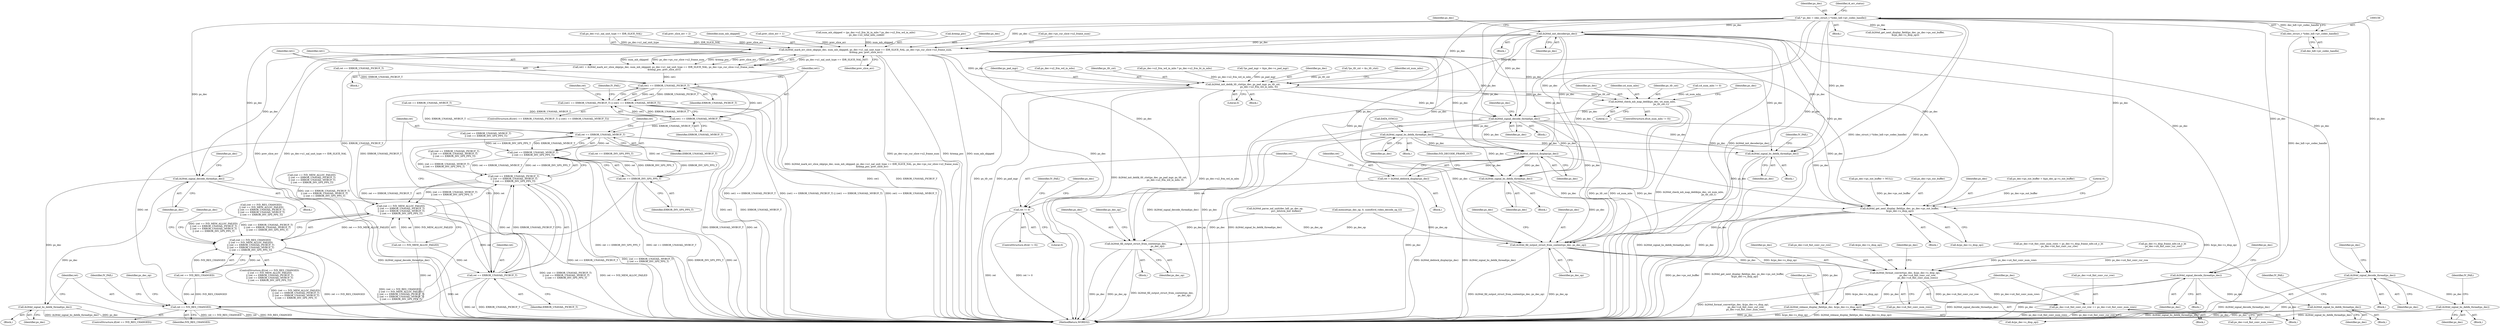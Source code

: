 digraph "0_Android_326fe991a4b7971e8aeaf4ac775491dd8abd85bb@pointer" {
"1000896" [label="(Call,ih264d_init_decoder(ps_dec))"];
"1000153" [label="(Call,* ps_dec = (dec_struct_t *)(dec_hdl->pv_codec_handle))"];
"1000155" [label="(Call,(dec_struct_t *)(dec_hdl->pv_codec_handle))"];
"1001189" [label="(Call,ih264d_signal_decode_thread(ps_dec))"];
"1001198" [label="(Call,ih264d_signal_bs_deblk_thread(ps_dec))"];
"1001253" [label="(Call,ih264d_fill_output_struct_from_context(ps_dec,\n                                                           ps_dec_op))"];
"1001403" [label="(Call,ih264d_signal_decode_thread(ps_dec))"];
"1001412" [label="(Call,ih264d_signal_bs_deblk_thread(ps_dec))"];
"1001528" [label="(Call,ih264d_mark_err_slice_skip(ps_dec, num_mb_skipped, ps_dec->u1_nal_unit_type == IDR_SLICE_NAL, ps_dec->ps_cur_slice->u2_frame_num,\n &temp_poc, prev_slice_err))"];
"1001526" [label="(Call,ret1 = ih264d_mark_err_slice_skip(ps_dec, num_mb_skipped, ps_dec->u1_nal_unit_type == IDR_SLICE_NAL, ps_dec->ps_cur_slice->u2_frame_num,\n &temp_poc, prev_slice_err))"];
"1001546" [label="(Call,ret1 == ERROR_UNAVAIL_PICBUF_T)"];
"1001545" [label="(Call,(ret1 == ERROR_UNAVAIL_PICBUF_T) || (ret1 == ERROR_UNAVAIL_MVBUF_T))"];
"1001549" [label="(Call,ret1 == ERROR_UNAVAIL_MVBUF_T)"];
"1001569" [label="(Call,ret == ERROR_UNAVAIL_MVBUF_T)"];
"1001568" [label="(Call,(ret == ERROR_UNAVAIL_MVBUF_T)\n || (ret == ERROR_INV_SPS_PPS_T))"];
"1001564" [label="(Call,(ret == ERROR_UNAVAIL_PICBUF_T)\n || (ret == ERROR_UNAVAIL_MVBUF_T)\n || (ret == ERROR_INV_SPS_PPS_T))"];
"1001560" [label="(Call,(ret == IVD_MEM_ALLOC_FAILED)\n || (ret == ERROR_UNAVAIL_PICBUF_T)\n || (ret == ERROR_UNAVAIL_MVBUF_T)\n || (ret == ERROR_INV_SPS_PPS_T))"];
"1001556" [label="(Call,(ret == IVD_RES_CHANGED)\n || (ret == IVD_MEM_ALLOC_FAILED)\n || (ret == ERROR_UNAVAIL_PICBUF_T)\n || (ret == ERROR_UNAVAIL_MVBUF_T)\n || (ret == ERROR_INV_SPS_PPS_T))"];
"1001572" [label="(Call,ret == ERROR_INV_SPS_PPS_T)"];
"1001588" [label="(Call,ret == IVD_RES_CHANGED)"];
"1001565" [label="(Call,ret == ERROR_UNAVAIL_PICBUF_T)"];
"1001576" [label="(Call,ih264d_signal_decode_thread(ps_dec))"];
"1001585" [label="(Call,ih264d_signal_bs_deblk_thread(ps_dec))"];
"1001665" [label="(Call,ih264d_init_deblk_tfr_ctxt(ps_dec, ps_pad_mgr, ps_tfr_cxt,\n                                           ps_dec->u2_frm_wd_in_mbs, 0))"];
"1001689" [label="(Call,ih264d_check_mb_map_deblk(ps_dec, u4_num_mbs,\n                                                   ps_tfr_cxt,1))"];
"1001699" [label="(Call,ih264d_signal_decode_thread(ps_dec))"];
"1001708" [label="(Call,ih264d_signal_bs_deblk_thread(ps_dec))"];
"1001807" [label="(Call,ih264d_signal_bs_deblk_thread(ps_dec))"];
"1001863" [label="(Call,ih264d_deblock_display(ps_dec))"];
"1001861" [label="(Call,ret = ih264d_deblock_display(ps_dec))"];
"1001866" [label="(Call,ret != 0)"];
"1001985" [label="(Call,ih264d_signal_bs_deblk_thread(ps_dec))"];
"1001999" [label="(Call,ih264d_get_next_display_field(ps_dec, ps_dec->ps_out_buffer,\n &(ps_dec->s_disp_op)))"];
"1002027" [label="(Call,ih264d_fill_output_struct_from_context(ps_dec, ps_dec_op))"];
"1002058" [label="(Call,ih264d_format_convert(ps_dec, &(ps_dec->s_disp_op),\n                                  ps_dec->u4_fmt_conv_cur_row,\n                                  ps_dec->u4_fmt_conv_num_rows))"];
"1002070" [label="(Call,ps_dec->u4_fmt_conv_cur_row += ps_dec->u4_fmt_conv_num_rows)"];
"1002077" [label="(Call,ih264d_release_display_field(ps_dec, &(ps_dec->s_disp_op)))"];
"1002079" [label="(Call,&(ps_dec->s_disp_op))"];
"1001686" [label="(Call,u4_num_mbs != 0)"];
"1001699" [label="(Call,ih264d_signal_decode_thread(ps_dec))"];
"1000311" [label="(Call,ps_dec->ps_out_buffer = NULL)"];
"1001871" [label="(Identifier,IV_FAIL)"];
"1001589" [label="(Identifier,ret)"];
"1002058" [label="(Call,ih264d_format_convert(ps_dec, &(ps_dec->s_disp_op),\n                                  ps_dec->u4_fmt_conv_cur_row,\n                                  ps_dec->u4_fmt_conv_num_rows))"];
"1001588" [label="(Call,ret == IVD_RES_CHANGED)"];
"1001650" [label="(Call,ps_dec->u2_frm_wd_in_mbs * ps_dec->u2_frm_ht_in_mbs)"];
"1001998" [label="(Block,)"];
"1001862" [label="(Identifier,ret)"];
"1001554" [label="(Identifier,IV_FAIL)"];
"1001987" [label="(Block,)"];
"1000895" [label="(Block,)"];
"1001598" [label="(Identifier,IV_FAIL)"];
"1001413" [label="(Identifier,ps_dec)"];
"1001577" [label="(Identifier,ps_dec)"];
"1001550" [label="(Identifier,ret1)"];
"1001330" [label="(Call,ret == ERROR_UNAVAIL_MVBUF_T)"];
"1001291" [label="(Call,ih264d_parse_nal_unit(dec_hdl, ps_dec_op,\n                              pu1_bitstrm_buf, buflen))"];
"1001194" [label="(Identifier,ps_dec)"];
"1001329" [label="(Call,(ret == ERROR_UNAVAIL_MVBUF_T)\n || (ret == ERROR_INV_SPS_PPS_T))"];
"1000900" [label="(Identifier,ps_dec)"];
"1001491" [label="(Block,)"];
"1001558" [label="(Identifier,ret)"];
"1001641" [label="(Call,*ps_pad_mgr = &ps_dec->s_pad_mgr)"];
"1001530" [label="(Identifier,num_mb_skipped)"];
"1001585" [label="(Call,ih264d_signal_bs_deblk_thread(ps_dec))"];
"1002029" [label="(Identifier,ps_dec_op)"];
"1001569" [label="(Call,ret == ERROR_UNAVAIL_MVBUF_T)"];
"1001567" [label="(Identifier,ERROR_UNAVAIL_PICBUF_T)"];
"1001519" [label="(Call,prev_slice_err = 1)"];
"1001999" [label="(Call,ih264d_get_next_display_field(ps_dec, ps_dec->ps_out_buffer,\n &(ps_dec->s_disp_op)))"];
"1001587" [label="(ControlStructure,if(ret == IVD_RES_CHANGED))"];
"1001155" [label="(Block,)"];
"1001496" [label="(Call,num_mb_skipped = (ps_dec->u2_frm_ht_in_mbs * ps_dec->u2_frm_wd_in_mbs)\n - ps_dec->u2_total_mbs_coded)"];
"1002071" [label="(Call,ps_dec->u4_fmt_conv_cur_row)"];
"1002072" [label="(Identifier,ps_dec)"];
"1001573" [label="(Identifier,ret)"];
"1001531" [label="(Call,ps_dec->u1_nal_unit_type == IDR_SLICE_NAL)"];
"1000154" [label="(Identifier,ps_dec)"];
"1001565" [label="(Call,ret == ERROR_UNAVAIL_PICBUF_T)"];
"1001689" [label="(Call,ih264d_check_mb_map_deblk(ps_dec, u4_num_mbs,\n                                                   ps_tfr_cxt,1))"];
"1001536" [label="(Call,ps_dec->ps_cur_slice->u2_frame_num)"];
"1001696" [label="(Identifier,ps_dec)"];
"1001528" [label="(Call,ih264d_mark_err_slice_skip(ps_dec, num_mb_skipped, ps_dec->u1_nal_unit_type == IDR_SLICE_NAL, ps_dec->ps_cur_slice->u2_frame_num,\n &temp_poc, prev_slice_err))"];
"1001523" [label="(Call,prev_slice_err = 2)"];
"1001544" [label="(ControlStructure,if((ret1 == ERROR_UNAVAIL_PICBUF_T) || (ret1 == ERROR_UNAVAIL_MVBUF_T)))"];
"1001865" [label="(ControlStructure,if(ret != 0))"];
"1001986" [label="(Identifier,ps_dec)"];
"1001574" [label="(Identifier,ERROR_INV_SPS_PPS_T)"];
"1001568" [label="(Call,(ret == ERROR_UNAVAIL_MVBUF_T)\n || (ret == ERROR_INV_SPS_PPS_T))"];
"1001806" [label="(Block,)"];
"1001546" [label="(Call,ret1 == ERROR_UNAVAIL_PICBUF_T)"];
"1001543" [label="(Identifier,prev_slice_err)"];
"1001199" [label="(Identifier,ps_dec)"];
"1001710" [label="(Call,DATA_SYNC())"];
"1001810" [label="(Identifier,IV_FAIL)"];
"1001601" [label="(Identifier,ps_dec)"];
"1001666" [label="(Identifier,ps_dec)"];
"1002027" [label="(Call,ih264d_fill_output_struct_from_context(ps_dec, ps_dec_op))"];
"1001197" [label="(Block,)"];
"1001685" [label="(ControlStructure,if(u4_num_mbs != 0))"];
"1002067" [label="(Call,ps_dec->u4_fmt_conv_num_rows)"];
"1002033" [label="(Identifier,ps_dec)"];
"1001636" [label="(Call,*ps_tfr_cxt = &s_tfr_ctxt)"];
"1002077" [label="(Call,ih264d_release_display_field(ps_dec, &(ps_dec->s_disp_op)))"];
"1001547" [label="(Identifier,ret1)"];
"1002074" [label="(Call,ps_dec->u4_fmt_conv_num_rows)"];
"1002045" [label="(Call,ps_dec->u4_fmt_conv_num_rows = ps_dec->s_disp_frame_info.u4_y_ht\n - ps_dec->u4_fmt_conv_cur_row)"];
"1001201" [label="(Identifier,IV_FAIL)"];
"1001555" [label="(ControlStructure,if((ret == IVD_RES_CHANGED)\n || (ret == IVD_MEM_ALLOC_FAILED)\n || (ret == ERROR_UNAVAIL_PICBUF_T)\n || (ret == ERROR_UNAVAIL_MVBUF_T)\n || (ret == ERROR_INV_SPS_PPS_T)))"];
"1001561" [label="(Call,ret == IVD_MEM_ALLOC_FAILED)"];
"1001551" [label="(Identifier,ERROR_UNAVAIL_MVBUF_T)"];
"1000157" [label="(Call,dec_hdl->pv_codec_handle)"];
"1001252" [label="(Block,)"];
"1001665" [label="(Call,ih264d_init_deblk_tfr_ctxt(ps_dec, ps_pad_mgr, ps_tfr_cxt,\n                                           ps_dec->u2_frm_wd_in_mbs, 0))"];
"1002001" [label="(Call,ps_dec->ps_out_buffer)"];
"1000896" [label="(Call,ih264d_init_decoder(ps_dec))"];
"1001545" [label="(Call,(ret1 == ERROR_UNAVAIL_PICBUF_T) || (ret1 == ERROR_UNAVAIL_MVBUF_T))"];
"1000153" [label="(Call,* ps_dec = (dec_struct_t *)(dec_hdl->pv_codec_handle))"];
"1001674" [label="(Identifier,u4_num_mbs)"];
"1001190" [label="(Identifier,ps_dec)"];
"1002049" [label="(Call,ps_dec->s_disp_frame_info.u4_y_ht\n - ps_dec->u4_fmt_conv_cur_row)"];
"1001571" [label="(Identifier,ERROR_UNAVAIL_MVBUF_T)"];
"1001408" [label="(Identifier,ps_dec)"];
"1001693" [label="(Literal,1)"];
"1001412" [label="(Call,ih264d_signal_bs_deblk_thread(ps_dec))"];
"1002028" [label="(Identifier,ps_dec)"];
"1001667" [label="(Identifier,ps_pad_mgr)"];
"1001866" [label="(Call,ret != 0)"];
"1002044" [label="(Block,)"];
"1001572" [label="(Call,ret == ERROR_INV_SPS_PPS_T)"];
"1001864" [label="(Identifier,ps_dec)"];
"1001984" [label="(Block,)"];
"1001867" [label="(Identifier,ret)"];
"1001403" [label="(Call,ih264d_signal_decode_thread(ps_dec))"];
"1001415" [label="(Identifier,IV_FAIL)"];
"1001669" [label="(Call,ps_dec->u2_frm_wd_in_mbs)"];
"1001321" [label="(Call,(ret == IVD_MEM_ALLOC_FAILED)\n || (ret == ERROR_UNAVAIL_PICBUF_T)\n || (ret == ERROR_UNAVAIL_MVBUF_T)\n || (ret == ERROR_INV_SPS_PPS_T))"];
"1001700" [label="(Identifier,ps_dec)"];
"1001374" [label="(Block,)"];
"1001549" [label="(Call,ret1 == ERROR_UNAVAIL_MVBUF_T)"];
"1001985" [label="(Call,ih264d_signal_bs_deblk_thread(ps_dec))"];
"1001548" [label="(Identifier,ERROR_UNAVAIL_PICBUF_T)"];
"1000155" [label="(Call,(dec_struct_t *)(dec_hdl->pv_codec_handle))"];
"1002059" [label="(Identifier,ps_dec)"];
"1002000" [label="(Identifier,ps_dec)"];
"1001708" [label="(Call,ih264d_signal_bs_deblk_thread(ps_dec))"];
"1001704" [label="(Identifier,ps_dec)"];
"1001590" [label="(Identifier,IVD_RES_CHANGED)"];
"1000162" [label="(Identifier,i4_err_status)"];
"1001404" [label="(Identifier,ps_dec)"];
"1002147" [label="(MethodReturn,WORD32)"];
"1002078" [label="(Identifier,ps_dec)"];
"1002004" [label="(Call,&(ps_dec->s_disp_op))"];
"1001198" [label="(Call,ih264d_signal_bs_deblk_thread(ps_dec))"];
"1001672" [label="(Literal,0)"];
"1001875" [label="(Identifier,ps_dec)"];
"1001707" [label="(Block,)"];
"1000897" [label="(Identifier,ps_dec)"];
"1001690" [label="(Identifier,ps_dec)"];
"1001860" [label="(Block,)"];
"1001594" [label="(Identifier,ps_dec_op)"];
"1000324" [label="(Call,ps_dec->ps_out_buffer = &ps_dec_ip->s_out_buffer)"];
"1001566" [label="(Identifier,ret)"];
"1001560" [label="(Call,(ret == IVD_MEM_ALLOC_FAILED)\n || (ret == ERROR_UNAVAIL_PICBUF_T)\n || (ret == ERROR_UNAVAIL_MVBUF_T)\n || (ret == ERROR_INV_SPS_PPS_T))"];
"1001325" [label="(Call,(ret == ERROR_UNAVAIL_PICBUF_T)\n || (ret == ERROR_UNAVAIL_MVBUF_T)\n || (ret == ERROR_INV_SPS_PPS_T))"];
"1001254" [label="(Identifier,ps_dec)"];
"1001668" [label="(Identifier,ps_tfr_cxt)"];
"1000151" [label="(Block,)"];
"1001253" [label="(Call,ih264d_fill_output_struct_from_context(ps_dec,\n                                                           ps_dec_op))"];
"1001570" [label="(Identifier,ret)"];
"1002064" [label="(Call,ps_dec->u4_fmt_conv_cur_row)"];
"1001557" [label="(Call,ret == IVD_RES_CHANGED)"];
"1001991" [label="(Identifier,IVD_DECODE_FRAME_OUT)"];
"1001807" [label="(Call,ih264d_signal_bs_deblk_thread(ps_dec))"];
"1001189" [label="(Call,ih264d_signal_decode_thread(ps_dec))"];
"1001586" [label="(Identifier,ps_dec)"];
"1001541" [label="(Call,&temp_poc)"];
"1001709" [label="(Identifier,ps_dec)"];
"1001564" [label="(Call,(ret == ERROR_UNAVAIL_PICBUF_T)\n || (ret == ERROR_UNAVAIL_MVBUF_T)\n || (ret == ERROR_INV_SPS_PPS_T))"];
"1001255" [label="(Identifier,ps_dec_op)"];
"1001576" [label="(Call,ih264d_signal_decode_thread(ps_dec))"];
"1001808" [label="(Identifier,ps_dec)"];
"1001575" [label="(Block,)"];
"1001526" [label="(Call,ret1 = ih264d_mark_err_slice_skip(ps_dec, num_mb_skipped, ps_dec->u1_nal_unit_type == IDR_SLICE_NAL, ps_dec->ps_cur_slice->u2_frame_num,\n &temp_poc, prev_slice_err))"];
"1001691" [label="(Identifier,u4_num_mbs)"];
"1002070" [label="(Call,ps_dec->u4_fmt_conv_cur_row += ps_dec->u4_fmt_conv_num_rows)"];
"1001631" [label="(Block,)"];
"1002087" [label="(Identifier,ps_dec)"];
"1001692" [label="(Identifier,ps_tfr_cxt)"];
"1001581" [label="(Identifier,ps_dec)"];
"1002060" [label="(Call,&(ps_dec->s_disp_op))"];
"1001326" [label="(Call,ret == ERROR_UNAVAIL_PICBUF_T)"];
"1000227" [label="(Call,memset(ps_dec_op, 0, sizeof(ivd_video_decode_op_t)))"];
"1001584" [label="(Block,)"];
"1001529" [label="(Identifier,ps_dec)"];
"1001556" [label="(Call,(ret == IVD_RES_CHANGED)\n || (ret == IVD_MEM_ALLOC_FAILED)\n || (ret == ERROR_UNAVAIL_PICBUF_T)\n || (ret == ERROR_UNAVAIL_MVBUF_T)\n || (ret == ERROR_INV_SPS_PPS_T))"];
"1001527" [label="(Identifier,ret1)"];
"1001603" [label="(Block,)"];
"1001317" [label="(Call,(ret == IVD_RES_CHANGED)\n || (ret == IVD_MEM_ALLOC_FAILED)\n || (ret == ERROR_UNAVAIL_PICBUF_T)\n || (ret == ERROR_UNAVAIL_MVBUF_T)\n || (ret == ERROR_INV_SPS_PPS_T))"];
"1001861" [label="(Call,ret = ih264d_deblock_display(ps_dec))"];
"1001258" [label="(Identifier,ps_dec_op)"];
"1002010" [label="(Literal,0)"];
"1000713" [label="(Call,ih264d_get_next_display_field(ps_dec, ps_dec->ps_out_buffer,\n &(ps_dec->s_disp_op)))"];
"1001333" [label="(Call,ret == ERROR_INV_SPS_PPS_T)"];
"1001863" [label="(Call,ih264d_deblock_display(ps_dec))"];
"1001411" [label="(Block,)"];
"1001868" [label="(Literal,0)"];
"1000896" -> "1000895"  [label="AST: "];
"1000896" -> "1000897"  [label="CFG: "];
"1000897" -> "1000896"  [label="AST: "];
"1000900" -> "1000896"  [label="CFG: "];
"1000896" -> "1002147"  [label="DDG: ps_dec"];
"1000896" -> "1002147"  [label="DDG: ih264d_init_decoder(ps_dec)"];
"1000153" -> "1000896"  [label="DDG: ps_dec"];
"1000896" -> "1001189"  [label="DDG: ps_dec"];
"1000896" -> "1001253"  [label="DDG: ps_dec"];
"1000896" -> "1001403"  [label="DDG: ps_dec"];
"1000896" -> "1001528"  [label="DDG: ps_dec"];
"1000896" -> "1001576"  [label="DDG: ps_dec"];
"1000896" -> "1001665"  [label="DDG: ps_dec"];
"1000896" -> "1001699"  [label="DDG: ps_dec"];
"1000896" -> "1001807"  [label="DDG: ps_dec"];
"1000896" -> "1001863"  [label="DDG: ps_dec"];
"1000896" -> "1001985"  [label="DDG: ps_dec"];
"1000896" -> "1001999"  [label="DDG: ps_dec"];
"1000896" -> "1002027"  [label="DDG: ps_dec"];
"1000153" -> "1000151"  [label="AST: "];
"1000153" -> "1000155"  [label="CFG: "];
"1000154" -> "1000153"  [label="AST: "];
"1000155" -> "1000153"  [label="AST: "];
"1000162" -> "1000153"  [label="CFG: "];
"1000153" -> "1002147"  [label="DDG: (dec_struct_t *)(dec_hdl->pv_codec_handle)"];
"1000153" -> "1002147"  [label="DDG: ps_dec"];
"1000155" -> "1000153"  [label="DDG: dec_hdl->pv_codec_handle"];
"1000153" -> "1000713"  [label="DDG: ps_dec"];
"1000153" -> "1001189"  [label="DDG: ps_dec"];
"1000153" -> "1001253"  [label="DDG: ps_dec"];
"1000153" -> "1001403"  [label="DDG: ps_dec"];
"1000153" -> "1001528"  [label="DDG: ps_dec"];
"1000153" -> "1001576"  [label="DDG: ps_dec"];
"1000153" -> "1001665"  [label="DDG: ps_dec"];
"1000153" -> "1001699"  [label="DDG: ps_dec"];
"1000153" -> "1001807"  [label="DDG: ps_dec"];
"1000153" -> "1001863"  [label="DDG: ps_dec"];
"1000153" -> "1001985"  [label="DDG: ps_dec"];
"1000153" -> "1001999"  [label="DDG: ps_dec"];
"1000153" -> "1002027"  [label="DDG: ps_dec"];
"1000155" -> "1000157"  [label="CFG: "];
"1000156" -> "1000155"  [label="AST: "];
"1000157" -> "1000155"  [label="AST: "];
"1000155" -> "1002147"  [label="DDG: dec_hdl->pv_codec_handle"];
"1001189" -> "1001155"  [label="AST: "];
"1001189" -> "1001190"  [label="CFG: "];
"1001190" -> "1001189"  [label="AST: "];
"1001194" -> "1001189"  [label="CFG: "];
"1001189" -> "1002147"  [label="DDG: ih264d_signal_decode_thread(ps_dec)"];
"1001189" -> "1002147"  [label="DDG: ps_dec"];
"1001189" -> "1001198"  [label="DDG: ps_dec"];
"1001198" -> "1001197"  [label="AST: "];
"1001198" -> "1001199"  [label="CFG: "];
"1001199" -> "1001198"  [label="AST: "];
"1001201" -> "1001198"  [label="CFG: "];
"1001198" -> "1002147"  [label="DDG: ps_dec"];
"1001198" -> "1002147"  [label="DDG: ih264d_signal_bs_deblk_thread(ps_dec)"];
"1001253" -> "1001252"  [label="AST: "];
"1001253" -> "1001255"  [label="CFG: "];
"1001254" -> "1001253"  [label="AST: "];
"1001255" -> "1001253"  [label="AST: "];
"1001258" -> "1001253"  [label="CFG: "];
"1001253" -> "1002147"  [label="DDG: ih264d_fill_output_struct_from_context(ps_dec,\n                                                           ps_dec_op)"];
"1001253" -> "1002147"  [label="DDG: ps_dec"];
"1001253" -> "1002147"  [label="DDG: ps_dec_op"];
"1001291" -> "1001253"  [label="DDG: ps_dec_op"];
"1000227" -> "1001253"  [label="DDG: ps_dec_op"];
"1001403" -> "1001374"  [label="AST: "];
"1001403" -> "1001404"  [label="CFG: "];
"1001404" -> "1001403"  [label="AST: "];
"1001408" -> "1001403"  [label="CFG: "];
"1001403" -> "1002147"  [label="DDG: ps_dec"];
"1001403" -> "1002147"  [label="DDG: ih264d_signal_decode_thread(ps_dec)"];
"1001403" -> "1001412"  [label="DDG: ps_dec"];
"1001412" -> "1001411"  [label="AST: "];
"1001412" -> "1001413"  [label="CFG: "];
"1001413" -> "1001412"  [label="AST: "];
"1001415" -> "1001412"  [label="CFG: "];
"1001412" -> "1002147"  [label="DDG: ih264d_signal_bs_deblk_thread(ps_dec)"];
"1001412" -> "1002147"  [label="DDG: ps_dec"];
"1001528" -> "1001526"  [label="AST: "];
"1001528" -> "1001543"  [label="CFG: "];
"1001529" -> "1001528"  [label="AST: "];
"1001530" -> "1001528"  [label="AST: "];
"1001531" -> "1001528"  [label="AST: "];
"1001536" -> "1001528"  [label="AST: "];
"1001541" -> "1001528"  [label="AST: "];
"1001543" -> "1001528"  [label="AST: "];
"1001526" -> "1001528"  [label="CFG: "];
"1001528" -> "1002147"  [label="DDG: ps_dec->u1_nal_unit_type == IDR_SLICE_NAL"];
"1001528" -> "1002147"  [label="DDG: num_mb_skipped"];
"1001528" -> "1002147"  [label="DDG: ps_dec"];
"1001528" -> "1002147"  [label="DDG: prev_slice_err"];
"1001528" -> "1002147"  [label="DDG: ps_dec->ps_cur_slice->u2_frame_num"];
"1001528" -> "1002147"  [label="DDG: &temp_poc"];
"1001528" -> "1001526"  [label="DDG: ps_dec->u1_nal_unit_type == IDR_SLICE_NAL"];
"1001528" -> "1001526"  [label="DDG: num_mb_skipped"];
"1001528" -> "1001526"  [label="DDG: ps_dec->ps_cur_slice->u2_frame_num"];
"1001528" -> "1001526"  [label="DDG: &temp_poc"];
"1001528" -> "1001526"  [label="DDG: prev_slice_err"];
"1001528" -> "1001526"  [label="DDG: ps_dec"];
"1001496" -> "1001528"  [label="DDG: num_mb_skipped"];
"1001531" -> "1001528"  [label="DDG: ps_dec->u1_nal_unit_type"];
"1001531" -> "1001528"  [label="DDG: IDR_SLICE_NAL"];
"1001519" -> "1001528"  [label="DDG: prev_slice_err"];
"1001523" -> "1001528"  [label="DDG: prev_slice_err"];
"1001528" -> "1001576"  [label="DDG: ps_dec"];
"1001528" -> "1001665"  [label="DDG: ps_dec"];
"1001528" -> "1001699"  [label="DDG: ps_dec"];
"1001528" -> "1001807"  [label="DDG: ps_dec"];
"1001528" -> "1001863"  [label="DDG: ps_dec"];
"1001528" -> "1001985"  [label="DDG: ps_dec"];
"1001528" -> "1001999"  [label="DDG: ps_dec"];
"1001528" -> "1002027"  [label="DDG: ps_dec"];
"1001526" -> "1001491"  [label="AST: "];
"1001527" -> "1001526"  [label="AST: "];
"1001547" -> "1001526"  [label="CFG: "];
"1001526" -> "1002147"  [label="DDG: ih264d_mark_err_slice_skip(ps_dec, num_mb_skipped, ps_dec->u1_nal_unit_type == IDR_SLICE_NAL, ps_dec->ps_cur_slice->u2_frame_num,\n &temp_poc, prev_slice_err)"];
"1001526" -> "1001546"  [label="DDG: ret1"];
"1001546" -> "1001545"  [label="AST: "];
"1001546" -> "1001548"  [label="CFG: "];
"1001547" -> "1001546"  [label="AST: "];
"1001548" -> "1001546"  [label="AST: "];
"1001550" -> "1001546"  [label="CFG: "];
"1001545" -> "1001546"  [label="CFG: "];
"1001546" -> "1002147"  [label="DDG: ret1"];
"1001546" -> "1002147"  [label="DDG: ERROR_UNAVAIL_PICBUF_T"];
"1001546" -> "1001545"  [label="DDG: ret1"];
"1001546" -> "1001545"  [label="DDG: ERROR_UNAVAIL_PICBUF_T"];
"1001326" -> "1001546"  [label="DDG: ERROR_UNAVAIL_PICBUF_T"];
"1001546" -> "1001549"  [label="DDG: ret1"];
"1001546" -> "1001565"  [label="DDG: ERROR_UNAVAIL_PICBUF_T"];
"1001545" -> "1001544"  [label="AST: "];
"1001545" -> "1001549"  [label="CFG: "];
"1001549" -> "1001545"  [label="AST: "];
"1001554" -> "1001545"  [label="CFG: "];
"1001558" -> "1001545"  [label="CFG: "];
"1001545" -> "1002147"  [label="DDG: (ret1 == ERROR_UNAVAIL_PICBUF_T) || (ret1 == ERROR_UNAVAIL_MVBUF_T)"];
"1001545" -> "1002147"  [label="DDG: ret1 == ERROR_UNAVAIL_MVBUF_T"];
"1001545" -> "1002147"  [label="DDG: ret1 == ERROR_UNAVAIL_PICBUF_T"];
"1001549" -> "1001545"  [label="DDG: ret1"];
"1001549" -> "1001545"  [label="DDG: ERROR_UNAVAIL_MVBUF_T"];
"1001549" -> "1001551"  [label="CFG: "];
"1001550" -> "1001549"  [label="AST: "];
"1001551" -> "1001549"  [label="AST: "];
"1001549" -> "1002147"  [label="DDG: ERROR_UNAVAIL_MVBUF_T"];
"1001549" -> "1002147"  [label="DDG: ret1"];
"1001330" -> "1001549"  [label="DDG: ERROR_UNAVAIL_MVBUF_T"];
"1001549" -> "1001569"  [label="DDG: ERROR_UNAVAIL_MVBUF_T"];
"1001569" -> "1001568"  [label="AST: "];
"1001569" -> "1001571"  [label="CFG: "];
"1001570" -> "1001569"  [label="AST: "];
"1001571" -> "1001569"  [label="AST: "];
"1001573" -> "1001569"  [label="CFG: "];
"1001568" -> "1001569"  [label="CFG: "];
"1001569" -> "1002147"  [label="DDG: ERROR_UNAVAIL_MVBUF_T"];
"1001569" -> "1002147"  [label="DDG: ret"];
"1001569" -> "1001568"  [label="DDG: ret"];
"1001569" -> "1001568"  [label="DDG: ERROR_UNAVAIL_MVBUF_T"];
"1001565" -> "1001569"  [label="DDG: ret"];
"1001330" -> "1001569"  [label="DDG: ERROR_UNAVAIL_MVBUF_T"];
"1001569" -> "1001572"  [label="DDG: ret"];
"1001569" -> "1001588"  [label="DDG: ret"];
"1001568" -> "1001564"  [label="AST: "];
"1001568" -> "1001572"  [label="CFG: "];
"1001572" -> "1001568"  [label="AST: "];
"1001564" -> "1001568"  [label="CFG: "];
"1001568" -> "1002147"  [label="DDG: ret == ERROR_UNAVAIL_MVBUF_T"];
"1001568" -> "1002147"  [label="DDG: ret == ERROR_INV_SPS_PPS_T"];
"1001568" -> "1001564"  [label="DDG: ret == ERROR_UNAVAIL_MVBUF_T"];
"1001568" -> "1001564"  [label="DDG: ret == ERROR_INV_SPS_PPS_T"];
"1001329" -> "1001568"  [label="DDG: ret == ERROR_INV_SPS_PPS_T"];
"1001572" -> "1001568"  [label="DDG: ret"];
"1001572" -> "1001568"  [label="DDG: ERROR_INV_SPS_PPS_T"];
"1001564" -> "1001560"  [label="AST: "];
"1001564" -> "1001565"  [label="CFG: "];
"1001565" -> "1001564"  [label="AST: "];
"1001560" -> "1001564"  [label="CFG: "];
"1001564" -> "1002147"  [label="DDG: ret == ERROR_UNAVAIL_PICBUF_T"];
"1001564" -> "1002147"  [label="DDG: (ret == ERROR_UNAVAIL_MVBUF_T)\n || (ret == ERROR_INV_SPS_PPS_T)"];
"1001564" -> "1001560"  [label="DDG: ret == ERROR_UNAVAIL_PICBUF_T"];
"1001564" -> "1001560"  [label="DDG: (ret == ERROR_UNAVAIL_MVBUF_T)\n || (ret == ERROR_INV_SPS_PPS_T)"];
"1001565" -> "1001564"  [label="DDG: ret"];
"1001565" -> "1001564"  [label="DDG: ERROR_UNAVAIL_PICBUF_T"];
"1001325" -> "1001564"  [label="DDG: (ret == ERROR_UNAVAIL_MVBUF_T)\n || (ret == ERROR_INV_SPS_PPS_T)"];
"1001560" -> "1001556"  [label="AST: "];
"1001560" -> "1001561"  [label="CFG: "];
"1001561" -> "1001560"  [label="AST: "];
"1001556" -> "1001560"  [label="CFG: "];
"1001560" -> "1002147"  [label="DDG: ret == IVD_MEM_ALLOC_FAILED"];
"1001560" -> "1002147"  [label="DDG: (ret == ERROR_UNAVAIL_PICBUF_T)\n || (ret == ERROR_UNAVAIL_MVBUF_T)\n || (ret == ERROR_INV_SPS_PPS_T)"];
"1001560" -> "1001556"  [label="DDG: ret == IVD_MEM_ALLOC_FAILED"];
"1001560" -> "1001556"  [label="DDG: (ret == ERROR_UNAVAIL_PICBUF_T)\n || (ret == ERROR_UNAVAIL_MVBUF_T)\n || (ret == ERROR_INV_SPS_PPS_T)"];
"1001561" -> "1001560"  [label="DDG: ret"];
"1001561" -> "1001560"  [label="DDG: IVD_MEM_ALLOC_FAILED"];
"1001321" -> "1001560"  [label="DDG: (ret == ERROR_UNAVAIL_PICBUF_T)\n || (ret == ERROR_UNAVAIL_MVBUF_T)\n || (ret == ERROR_INV_SPS_PPS_T)"];
"1001556" -> "1001555"  [label="AST: "];
"1001556" -> "1001557"  [label="CFG: "];
"1001557" -> "1001556"  [label="AST: "];
"1001577" -> "1001556"  [label="CFG: "];
"1001601" -> "1001556"  [label="CFG: "];
"1001556" -> "1002147"  [label="DDG: ret == IVD_RES_CHANGED"];
"1001556" -> "1002147"  [label="DDG: (ret == IVD_RES_CHANGED)\n || (ret == IVD_MEM_ALLOC_FAILED)\n || (ret == ERROR_UNAVAIL_PICBUF_T)\n || (ret == ERROR_UNAVAIL_MVBUF_T)\n || (ret == ERROR_INV_SPS_PPS_T)"];
"1001556" -> "1002147"  [label="DDG: (ret == IVD_MEM_ALLOC_FAILED)\n || (ret == ERROR_UNAVAIL_PICBUF_T)\n || (ret == ERROR_UNAVAIL_MVBUF_T)\n || (ret == ERROR_INV_SPS_PPS_T)"];
"1001557" -> "1001556"  [label="DDG: ret"];
"1001557" -> "1001556"  [label="DDG: IVD_RES_CHANGED"];
"1001317" -> "1001556"  [label="DDG: (ret == IVD_MEM_ALLOC_FAILED)\n || (ret == ERROR_UNAVAIL_PICBUF_T)\n || (ret == ERROR_UNAVAIL_MVBUF_T)\n || (ret == ERROR_INV_SPS_PPS_T)"];
"1001572" -> "1001574"  [label="CFG: "];
"1001573" -> "1001572"  [label="AST: "];
"1001574" -> "1001572"  [label="AST: "];
"1001572" -> "1002147"  [label="DDG: ret"];
"1001572" -> "1002147"  [label="DDG: ERROR_INV_SPS_PPS_T"];
"1001333" -> "1001572"  [label="DDG: ERROR_INV_SPS_PPS_T"];
"1001572" -> "1001588"  [label="DDG: ret"];
"1001588" -> "1001587"  [label="AST: "];
"1001588" -> "1001590"  [label="CFG: "];
"1001589" -> "1001588"  [label="AST: "];
"1001590" -> "1001588"  [label="AST: "];
"1001594" -> "1001588"  [label="CFG: "];
"1001598" -> "1001588"  [label="CFG: "];
"1001588" -> "1002147"  [label="DDG: ret"];
"1001588" -> "1002147"  [label="DDG: IVD_RES_CHANGED"];
"1001588" -> "1002147"  [label="DDG: ret == IVD_RES_CHANGED"];
"1001557" -> "1001588"  [label="DDG: ret"];
"1001557" -> "1001588"  [label="DDG: IVD_RES_CHANGED"];
"1001565" -> "1001588"  [label="DDG: ret"];
"1001561" -> "1001588"  [label="DDG: ret"];
"1001565" -> "1001567"  [label="CFG: "];
"1001566" -> "1001565"  [label="AST: "];
"1001567" -> "1001565"  [label="AST: "];
"1001570" -> "1001565"  [label="CFG: "];
"1001565" -> "1002147"  [label="DDG: ERROR_UNAVAIL_PICBUF_T"];
"1001565" -> "1002147"  [label="DDG: ret"];
"1001561" -> "1001565"  [label="DDG: ret"];
"1001326" -> "1001565"  [label="DDG: ERROR_UNAVAIL_PICBUF_T"];
"1001576" -> "1001575"  [label="AST: "];
"1001576" -> "1001577"  [label="CFG: "];
"1001577" -> "1001576"  [label="AST: "];
"1001581" -> "1001576"  [label="CFG: "];
"1001576" -> "1002147"  [label="DDG: ih264d_signal_decode_thread(ps_dec)"];
"1001576" -> "1002147"  [label="DDG: ps_dec"];
"1001576" -> "1001585"  [label="DDG: ps_dec"];
"1001585" -> "1001584"  [label="AST: "];
"1001585" -> "1001586"  [label="CFG: "];
"1001586" -> "1001585"  [label="AST: "];
"1001589" -> "1001585"  [label="CFG: "];
"1001585" -> "1002147"  [label="DDG: ih264d_signal_bs_deblk_thread(ps_dec)"];
"1001585" -> "1002147"  [label="DDG: ps_dec"];
"1001665" -> "1001631"  [label="AST: "];
"1001665" -> "1001672"  [label="CFG: "];
"1001666" -> "1001665"  [label="AST: "];
"1001667" -> "1001665"  [label="AST: "];
"1001668" -> "1001665"  [label="AST: "];
"1001669" -> "1001665"  [label="AST: "];
"1001672" -> "1001665"  [label="AST: "];
"1001674" -> "1001665"  [label="CFG: "];
"1001665" -> "1002147"  [label="DDG: ps_dec->u2_frm_wd_in_mbs"];
"1001665" -> "1002147"  [label="DDG: ps_tfr_cxt"];
"1001665" -> "1002147"  [label="DDG: ps_pad_mgr"];
"1001665" -> "1002147"  [label="DDG: ih264d_init_deblk_tfr_ctxt(ps_dec, ps_pad_mgr, ps_tfr_cxt,\n                                           ps_dec->u2_frm_wd_in_mbs, 0)"];
"1001641" -> "1001665"  [label="DDG: ps_pad_mgr"];
"1001636" -> "1001665"  [label="DDG: ps_tfr_cxt"];
"1001650" -> "1001665"  [label="DDG: ps_dec->u2_frm_wd_in_mbs"];
"1001665" -> "1001689"  [label="DDG: ps_dec"];
"1001665" -> "1001689"  [label="DDG: ps_tfr_cxt"];
"1001665" -> "1001699"  [label="DDG: ps_dec"];
"1001689" -> "1001685"  [label="AST: "];
"1001689" -> "1001693"  [label="CFG: "];
"1001690" -> "1001689"  [label="AST: "];
"1001691" -> "1001689"  [label="AST: "];
"1001692" -> "1001689"  [label="AST: "];
"1001693" -> "1001689"  [label="AST: "];
"1001696" -> "1001689"  [label="CFG: "];
"1001689" -> "1002147"  [label="DDG: u4_num_mbs"];
"1001689" -> "1002147"  [label="DDG: ih264d_check_mb_map_deblk(ps_dec, u4_num_mbs,\n                                                   ps_tfr_cxt,1)"];
"1001689" -> "1002147"  [label="DDG: ps_tfr_cxt"];
"1001686" -> "1001689"  [label="DDG: u4_num_mbs"];
"1001689" -> "1001699"  [label="DDG: ps_dec"];
"1001699" -> "1001603"  [label="AST: "];
"1001699" -> "1001700"  [label="CFG: "];
"1001700" -> "1001699"  [label="AST: "];
"1001704" -> "1001699"  [label="CFG: "];
"1001699" -> "1002147"  [label="DDG: ih264d_signal_decode_thread(ps_dec)"];
"1001699" -> "1002147"  [label="DDG: ps_dec"];
"1001699" -> "1001708"  [label="DDG: ps_dec"];
"1001699" -> "1001807"  [label="DDG: ps_dec"];
"1001699" -> "1001863"  [label="DDG: ps_dec"];
"1001699" -> "1001985"  [label="DDG: ps_dec"];
"1001699" -> "1001999"  [label="DDG: ps_dec"];
"1001699" -> "1002027"  [label="DDG: ps_dec"];
"1001708" -> "1001707"  [label="AST: "];
"1001708" -> "1001709"  [label="CFG: "];
"1001709" -> "1001708"  [label="AST: "];
"1001710" -> "1001708"  [label="CFG: "];
"1001708" -> "1002147"  [label="DDG: ps_dec"];
"1001708" -> "1002147"  [label="DDG: ih264d_signal_bs_deblk_thread(ps_dec)"];
"1001708" -> "1001807"  [label="DDG: ps_dec"];
"1001708" -> "1001863"  [label="DDG: ps_dec"];
"1001708" -> "1001985"  [label="DDG: ps_dec"];
"1001708" -> "1001999"  [label="DDG: ps_dec"];
"1001708" -> "1002027"  [label="DDG: ps_dec"];
"1001807" -> "1001806"  [label="AST: "];
"1001807" -> "1001808"  [label="CFG: "];
"1001808" -> "1001807"  [label="AST: "];
"1001810" -> "1001807"  [label="CFG: "];
"1001807" -> "1002147"  [label="DDG: ps_dec"];
"1001807" -> "1002147"  [label="DDG: ih264d_signal_bs_deblk_thread(ps_dec)"];
"1001863" -> "1001861"  [label="AST: "];
"1001863" -> "1001864"  [label="CFG: "];
"1001864" -> "1001863"  [label="AST: "];
"1001861" -> "1001863"  [label="CFG: "];
"1001863" -> "1002147"  [label="DDG: ps_dec"];
"1001863" -> "1001861"  [label="DDG: ps_dec"];
"1001863" -> "1001985"  [label="DDG: ps_dec"];
"1001863" -> "1001999"  [label="DDG: ps_dec"];
"1001863" -> "1002027"  [label="DDG: ps_dec"];
"1001861" -> "1001860"  [label="AST: "];
"1001862" -> "1001861"  [label="AST: "];
"1001867" -> "1001861"  [label="CFG: "];
"1001861" -> "1002147"  [label="DDG: ih264d_deblock_display(ps_dec)"];
"1001861" -> "1001866"  [label="DDG: ret"];
"1001866" -> "1001865"  [label="AST: "];
"1001866" -> "1001868"  [label="CFG: "];
"1001867" -> "1001866"  [label="AST: "];
"1001868" -> "1001866"  [label="AST: "];
"1001871" -> "1001866"  [label="CFG: "];
"1001875" -> "1001866"  [label="CFG: "];
"1001866" -> "1002147"  [label="DDG: ret"];
"1001866" -> "1002147"  [label="DDG: ret != 0"];
"1001985" -> "1001984"  [label="AST: "];
"1001985" -> "1001986"  [label="CFG: "];
"1001986" -> "1001985"  [label="AST: "];
"1001991" -> "1001985"  [label="CFG: "];
"1001985" -> "1002147"  [label="DDG: ih264d_signal_bs_deblk_thread(ps_dec)"];
"1001985" -> "1001999"  [label="DDG: ps_dec"];
"1001985" -> "1002027"  [label="DDG: ps_dec"];
"1001999" -> "1001998"  [label="AST: "];
"1001999" -> "1002004"  [label="CFG: "];
"1002000" -> "1001999"  [label="AST: "];
"1002001" -> "1001999"  [label="AST: "];
"1002004" -> "1001999"  [label="AST: "];
"1002010" -> "1001999"  [label="CFG: "];
"1001999" -> "1002147"  [label="DDG: ps_dec->ps_out_buffer"];
"1001999" -> "1002147"  [label="DDG: ih264d_get_next_display_field(ps_dec, ps_dec->ps_out_buffer,\n &(ps_dec->s_disp_op))"];
"1000311" -> "1001999"  [label="DDG: ps_dec->ps_out_buffer"];
"1000324" -> "1001999"  [label="DDG: ps_dec->ps_out_buffer"];
"1001999" -> "1002027"  [label="DDG: ps_dec"];
"1001999" -> "1002058"  [label="DDG: &(ps_dec->s_disp_op)"];
"1001999" -> "1002077"  [label="DDG: &(ps_dec->s_disp_op)"];
"1002027" -> "1001987"  [label="AST: "];
"1002027" -> "1002029"  [label="CFG: "];
"1002028" -> "1002027"  [label="AST: "];
"1002029" -> "1002027"  [label="AST: "];
"1002033" -> "1002027"  [label="CFG: "];
"1002027" -> "1002147"  [label="DDG: ps_dec_op"];
"1002027" -> "1002147"  [label="DDG: ih264d_fill_output_struct_from_context(ps_dec, ps_dec_op)"];
"1001291" -> "1002027"  [label="DDG: ps_dec_op"];
"1000227" -> "1002027"  [label="DDG: ps_dec_op"];
"1002027" -> "1002058"  [label="DDG: ps_dec"];
"1002027" -> "1002077"  [label="DDG: ps_dec"];
"1002058" -> "1002044"  [label="AST: "];
"1002058" -> "1002067"  [label="CFG: "];
"1002059" -> "1002058"  [label="AST: "];
"1002060" -> "1002058"  [label="AST: "];
"1002064" -> "1002058"  [label="AST: "];
"1002067" -> "1002058"  [label="AST: "];
"1002072" -> "1002058"  [label="CFG: "];
"1002058" -> "1002147"  [label="DDG: ih264d_format_convert(ps_dec, &(ps_dec->s_disp_op),\n                                  ps_dec->u4_fmt_conv_cur_row,\n                                  ps_dec->u4_fmt_conv_num_rows)"];
"1002049" -> "1002058"  [label="DDG: ps_dec->u4_fmt_conv_cur_row"];
"1002045" -> "1002058"  [label="DDG: ps_dec->u4_fmt_conv_num_rows"];
"1002058" -> "1002070"  [label="DDG: ps_dec->u4_fmt_conv_num_rows"];
"1002058" -> "1002070"  [label="DDG: ps_dec->u4_fmt_conv_cur_row"];
"1002058" -> "1002077"  [label="DDG: ps_dec"];
"1002058" -> "1002077"  [label="DDG: &(ps_dec->s_disp_op)"];
"1002070" -> "1002044"  [label="AST: "];
"1002070" -> "1002074"  [label="CFG: "];
"1002071" -> "1002070"  [label="AST: "];
"1002074" -> "1002070"  [label="AST: "];
"1002078" -> "1002070"  [label="CFG: "];
"1002070" -> "1002147"  [label="DDG: ps_dec->u4_fmt_conv_cur_row"];
"1002070" -> "1002147"  [label="DDG: ps_dec->u4_fmt_conv_num_rows"];
"1002077" -> "1001987"  [label="AST: "];
"1002077" -> "1002079"  [label="CFG: "];
"1002078" -> "1002077"  [label="AST: "];
"1002079" -> "1002077"  [label="AST: "];
"1002087" -> "1002077"  [label="CFG: "];
"1002077" -> "1002147"  [label="DDG: ps_dec"];
"1002077" -> "1002147"  [label="DDG: &(ps_dec->s_disp_op)"];
"1002077" -> "1002147"  [label="DDG: ih264d_release_display_field(ps_dec, &(ps_dec->s_disp_op))"];
}
